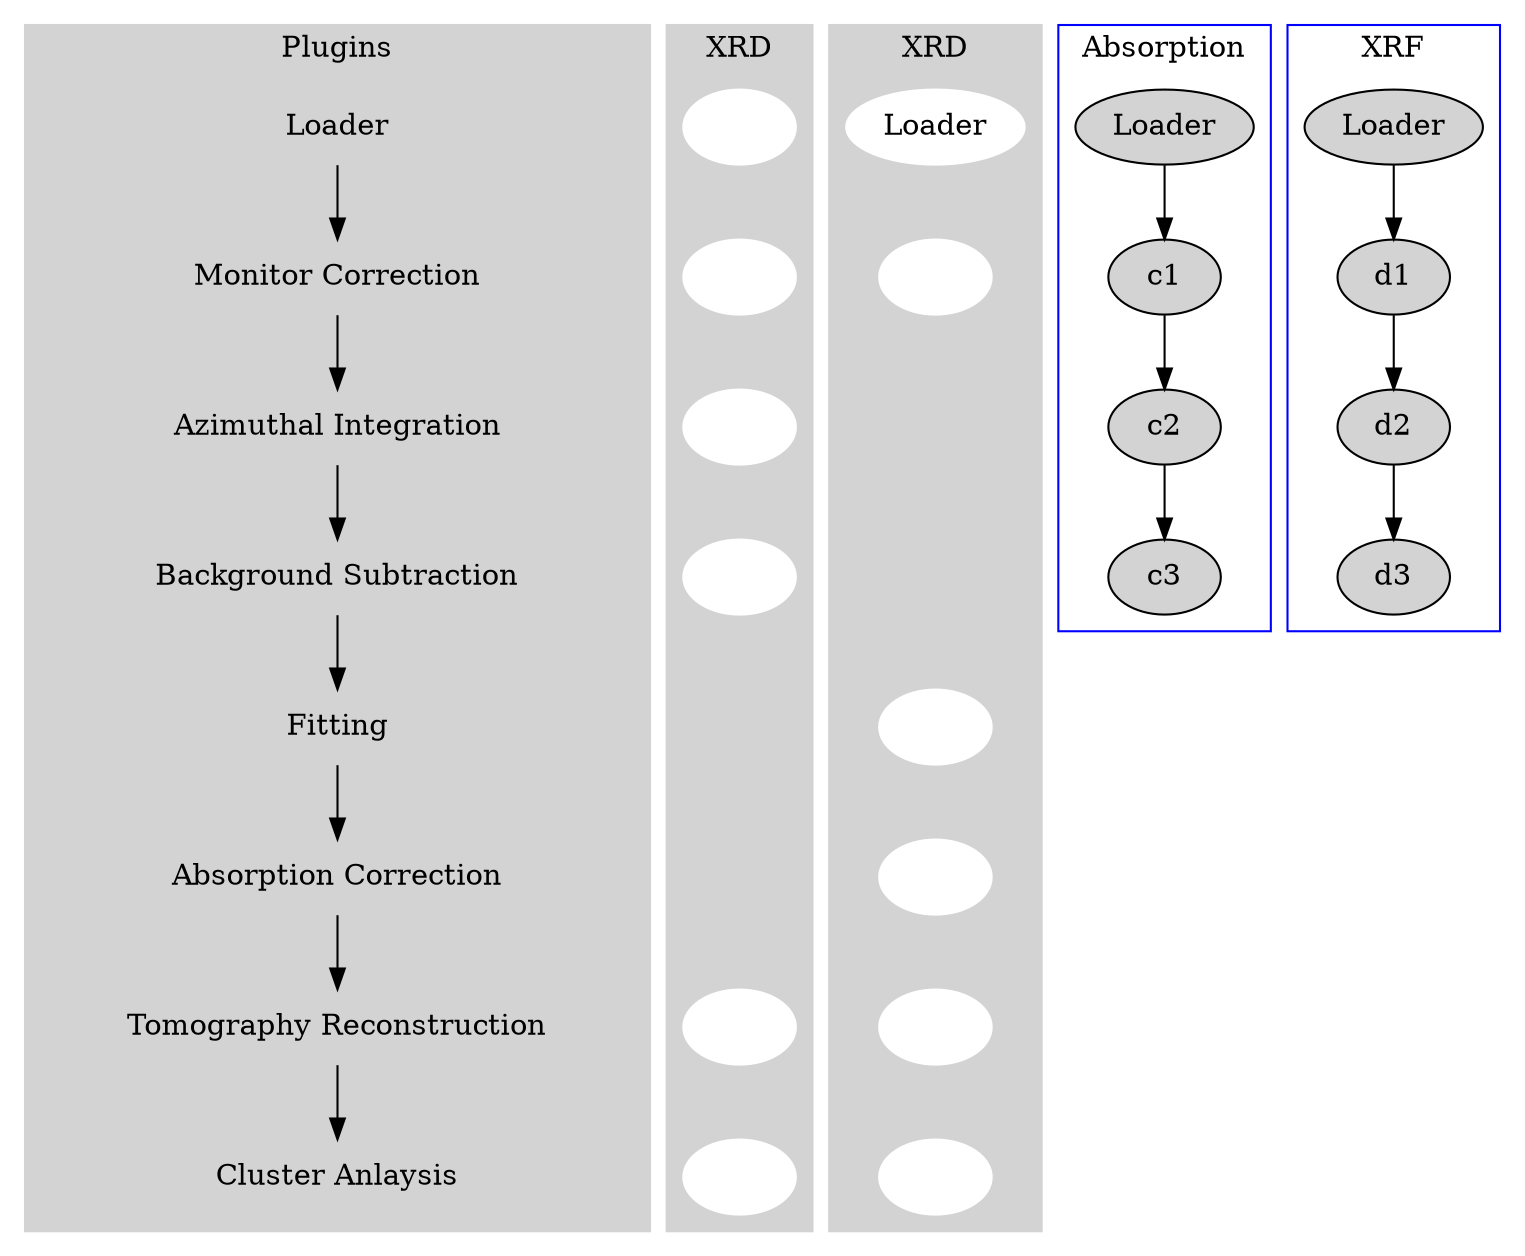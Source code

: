 digraph G {

	subgraph cluster_start {
		style=filled;
		color=lightgrey;
		node [color=lightgrey];
                z0 -> z1 -> z2 -> z3 -> z4 -> z5 -> z6 -> z7         
		label = "Plugins";
	}

	subgraph cluster_0 {
		style=filled;
		color=lightgrey;
		node [style=filled, color=white, label=""];
                a0 -> a1 -> a2 -> a3 -> a4 -> a5 -> a6 -> a7 [style=invis];
                a4 [style=invis];
                a5 [style=invis];            
		label = "XRD";
	}

	subgraph cluster_1 {
		style=filled;
		color=lightgrey;
		node [style=filled, color=white, label=""];
                b0 -> b1 -> b2 -> b3 -> b4 -> b5 -> b6 -> b7 [style=invis];
                b2, b3 [style=invis];
		label = "XRD";
	}

	subgraph cluster_2 {
		node [style=filled];
		c0 -> c1 -> c2 -> c3;
		label = "Absorption";
		color=blue
	}

	subgraph cluster_3 {
		node [style=filled];
		d0 -> d1 -> d2 -> d3;
		label = "XRF";
		color=blue
	}

        z0 [label="Loader"]
        z1 [label="Monitor Correction"]
        z2 [label="Azimuthal Integration"]
        z3 [label="Background Subtraction"]
        z4 [label="Fitting"]
        z5 [label="Absorption Correction"]
        z6 [label="Tomography Reconstruction"]
        z7 [label="Cluster Anlaysis"]

        b0 [label="Loader"]
        c0 [label="Loader"]
        d0 [label="Loader"]

      

}
